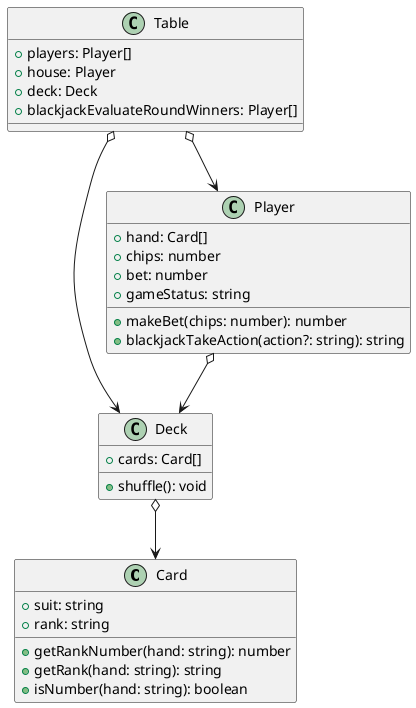@startuml Blackjack
class Card {
    + suit: string
    + rank: string
    + getRankNumber(hand: string): number
    + getRank(hand: string): string
    + isNumber(hand: string): boolean
}

class Deck {
    + cards: Card[]
    + shuffle(): void
}

class Player {
    + hand: Card[]
    + chips: number
    + bet: number
    + gameStatus: string
    + makeBet(chips: number): number
    + blackjackTakeAction(action?: string): string
}

class Table {
    + players: Player[]
    + house: Player
    + deck: Deck
    + blackjackEvaluateRoundWinners: Player[]
}

Deck o--> Card
Player o--> Deck
Table o-->Player
Table o--> Deck
@enduml